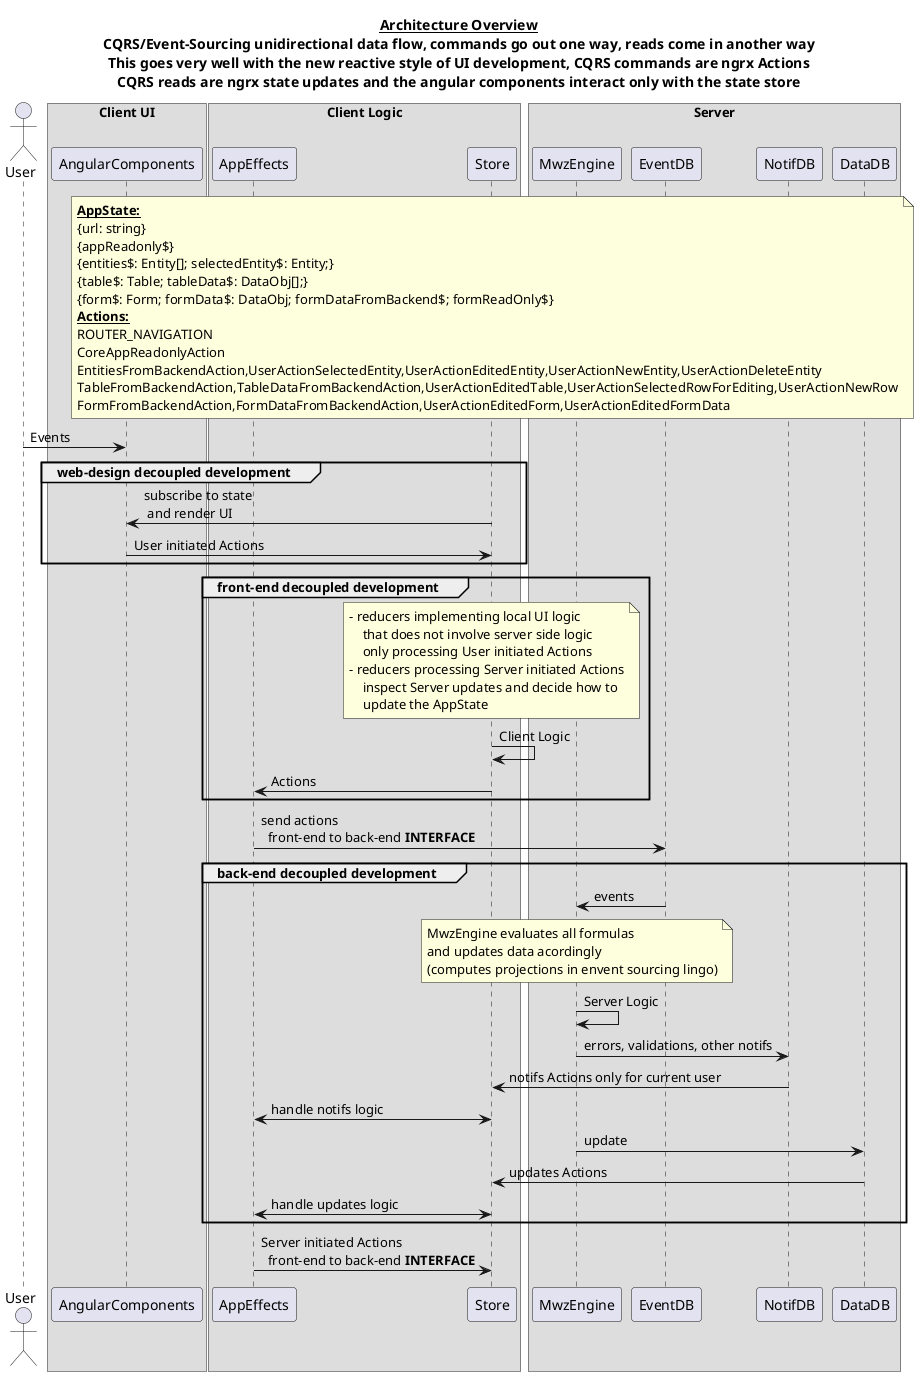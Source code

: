 @startuml architecture

title __Architecture Overview__\n\
CQRS/Event-Sourcing unidirectional data flow, commands go out one way, reads come in another way\n\
This goes very well with the new reactive style of UI development, CQRS commands are ngrx Actions\n\
CQRS reads are ngrx state updates and the angular components interact only with the state store

actor User
box "Client UI"
    participant AngularComponents
end box
box "Client Logic"
    participant AppEffects
    participant Store
end box
box "Server"
    participant MwzEngine
    participant EventDB
    participant NotifDB
    participant DataDB
end box

note over Store
**__AppState:__**
{url: string}
{appReadonly$}
{entities$: Entity[]; selectedEntity$: Entity;}
{table$: Table; tableData$: DataObj[];}
{form$: Form; formData$: DataObj; formDataFromBackend$; formReadOnly$}
**__Actions:__**
ROUTER_NAVIGATION
CoreAppReadonlyAction
EntitiesFromBackendAction,UserActionSelectedEntity,UserActionEditedEntity,UserActionNewEntity,UserActionDeleteEntity
TableFromBackendAction,TableDataFromBackendAction,UserActionEditedTable,UserActionSelectedRowForEditing,UserActionNewRow
FormFromBackendAction,FormDataFromBackendAction,UserActionEditedForm,UserActionEditedFormData
end note

User -> AngularComponents: Events

group web-design decoupled development
    AngularComponents <- Store: subscribe to state\n and render UI
    AngularComponents -> Store: User initiated Actions
end

group front-end decoupled development
    note over Store
    - reducers implementing local UI logic
        that does not involve server side logic
        only processing User initiated Actions
    - reducers processing Server initiated Actions
        inspect Server updates and decide how to 
        update the AppState
    end note
    Store -> Store: Client Logic
    Store -> AppEffects: Actions
end

AppEffects -> EventDB: send actions\n\
  front-end to back-end **INTERFACE**

group back-end decoupled development

    EventDB -> MwzEngine: events
    note over MwzEngine
    MwzEngine evaluates all formulas
    and updates data acordingly
    (computes projections in envent sourcing lingo)
    end note
    MwzEngine -> MwzEngine: Server Logic
    MwzEngine -> NotifDB: errors, validations, other notifs
    NotifDB -> Store: notifs Actions only for current user
    AppEffects <-> Store: handle notifs logic
    MwzEngine -> DataDB: update
    DataDB -> Store: updates Actions
    AppEffects <-> Store: handle updates logic
end

AppEffects -> Store: Server initiated Actions\n\
  front-end to back-end **INTERFACE**

@enduml
